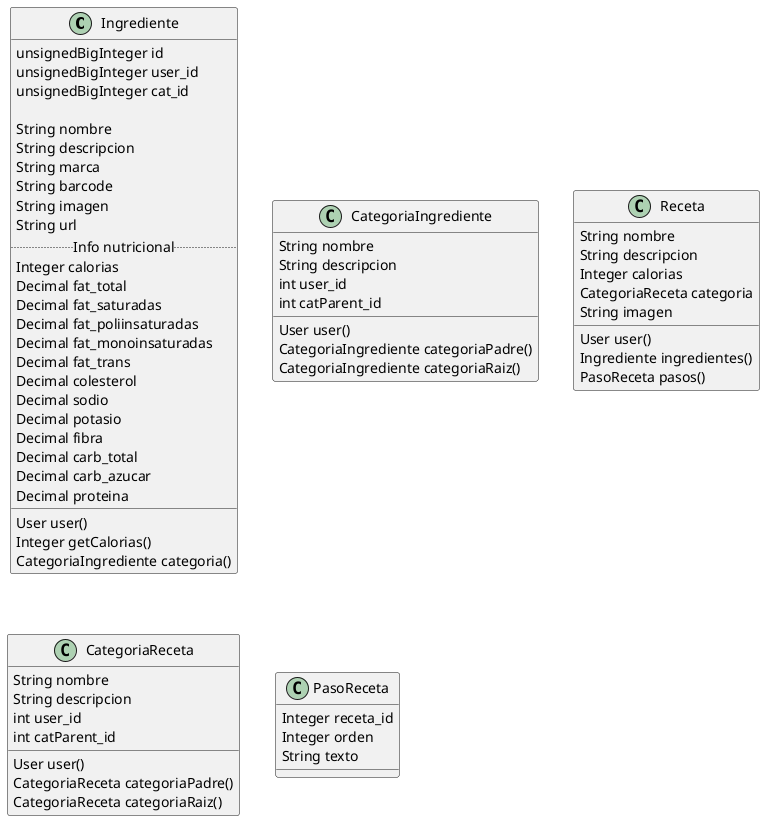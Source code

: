 @startuml

class Ingrediente{
    unsignedBigInteger id    
    unsignedBigInteger user_id
    unsignedBigInteger cat_id

    String nombre
    String descripcion
    String marca 
    String barcode
    String imagen
    String url
    .. Info nutricional ..
    Integer calorias                
    Decimal fat_total
    Decimal fat_saturadas
    Decimal fat_poliinsaturadas
    Decimal fat_monoinsaturadas
    Decimal fat_trans
    Decimal colesterol
    Decimal sodio
    Decimal potasio
    Decimal fibra
    Decimal carb_total
    Decimal carb_azucar
    Decimal proteina
    ____
    User user()
    Integer getCalorias()
    CategoriaIngrediente categoria()
}

class CategoriaIngrediente{
    String nombre
    String descripcion
    int user_id
    int catParent_id

    User user()
    CategoriaIngrediente categoriaPadre()
    CategoriaIngrediente categoriaRaiz()
}

class Receta{
    String nombre
    String descripcion
    Integer calorias
    CategoriaReceta categoria
    String imagen

    User user()
    Ingrediente ingredientes()
    PasoReceta pasos()
}

class CategoriaReceta{
    String nombre
    String descripcion
    int user_id
    int catParent_id

    User user()
    CategoriaReceta categoriaPadre()
    CategoriaReceta categoriaRaiz()
}

class PasoReceta{
    Integer receta_id
    Integer orden
    String texto
}
@enduml